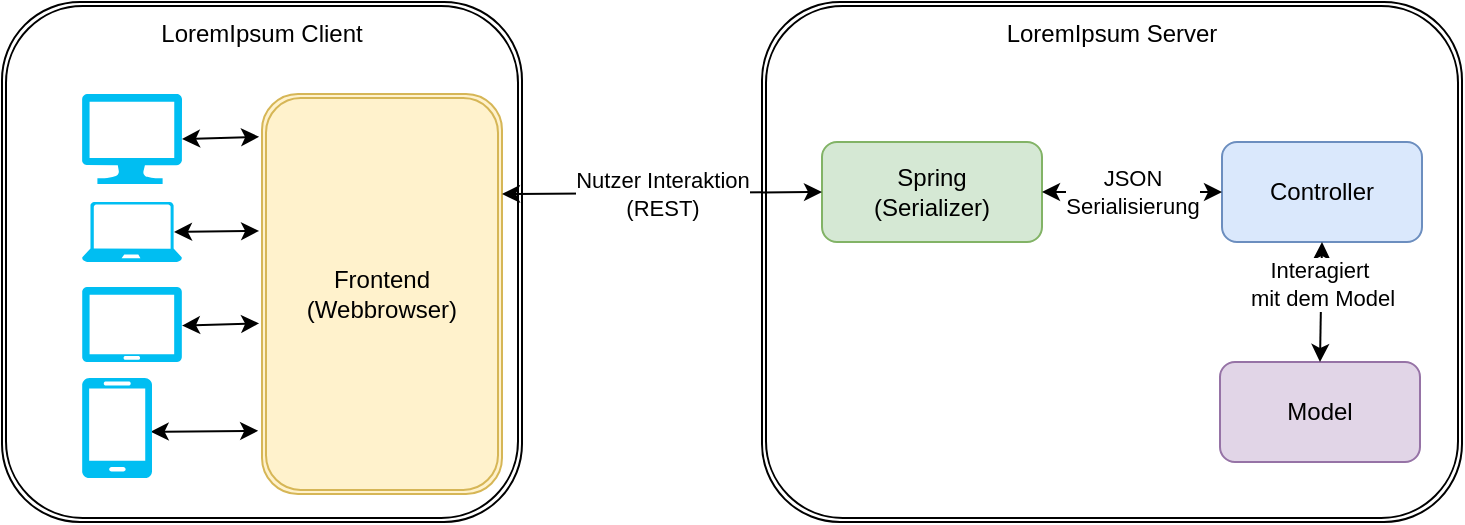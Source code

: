<mxfile version="18.0.3" type="github">
  <diagram id="H-JxIq9hDwRm9EaQoew5" name="Page-1">
    <mxGraphModel dx="912" dy="852" grid="0" gridSize="10" guides="1" tooltips="1" connect="1" arrows="1" fold="1" page="0" pageScale="1" pageWidth="850" pageHeight="1100" math="0" shadow="0">
      <root>
        <mxCell id="0" />
        <mxCell id="1" parent="0" />
        <mxCell id="-WDhDGiW_aDV9kdZC9Ua-2" value="LoremIpsum Client" style="shape=ext;double=1;rounded=1;whiteSpace=wrap;html=1;verticalAlign=top;" vertex="1" parent="1">
          <mxGeometry x="70" y="270" width="260" height="260" as="geometry" />
        </mxCell>
        <mxCell id="-WDhDGiW_aDV9kdZC9Ua-3" value="LoremIpsum Server" style="shape=ext;double=1;rounded=1;whiteSpace=wrap;html=1;verticalAlign=top;" vertex="1" parent="1">
          <mxGeometry x="450" y="270" width="350" height="260" as="geometry" />
        </mxCell>
        <mxCell id="-WDhDGiW_aDV9kdZC9Ua-6" value="Frontend&lt;br&gt;(Webbrowser)" style="shape=ext;double=1;rounded=1;whiteSpace=wrap;html=1;fillColor=#fff2cc;strokeColor=#d6b656;" vertex="1" parent="1">
          <mxGeometry x="200" y="316" width="120" height="200" as="geometry" />
        </mxCell>
        <mxCell id="-WDhDGiW_aDV9kdZC9Ua-8" value="Spring&lt;br&gt;(Serializer)" style="rounded=1;whiteSpace=wrap;html=1;fillColor=#d5e8d4;strokeColor=#82b366;" vertex="1" parent="1">
          <mxGeometry x="480" y="340" width="110" height="50" as="geometry" />
        </mxCell>
        <mxCell id="-WDhDGiW_aDV9kdZC9Ua-9" value="Controller" style="rounded=1;whiteSpace=wrap;html=1;fillColor=#dae8fc;strokeColor=#6c8ebf;" vertex="1" parent="1">
          <mxGeometry x="680" y="340" width="100" height="50" as="geometry" />
        </mxCell>
        <mxCell id="-WDhDGiW_aDV9kdZC9Ua-10" value="Model" style="rounded=1;whiteSpace=wrap;html=1;fillColor=#e1d5e7;strokeColor=#9673a6;" vertex="1" parent="1">
          <mxGeometry x="679" y="450" width="100" height="50" as="geometry" />
        </mxCell>
        <mxCell id="-WDhDGiW_aDV9kdZC9Ua-11" value="JSON&lt;br&gt;Serialisierung" style="endArrow=classic;startArrow=classic;html=1;rounded=0;entryX=0;entryY=0.5;entryDx=0;entryDy=0;exitX=1;exitY=0.5;exitDx=0;exitDy=0;" edge="1" parent="1" source="-WDhDGiW_aDV9kdZC9Ua-8" target="-WDhDGiW_aDV9kdZC9Ua-9">
          <mxGeometry width="50" height="50" relative="1" as="geometry">
            <mxPoint x="550" y="250" as="sourcePoint" />
            <mxPoint x="600" y="200" as="targetPoint" />
          </mxGeometry>
        </mxCell>
        <mxCell id="-WDhDGiW_aDV9kdZC9Ua-12" value="" style="endArrow=classic;startArrow=classic;html=1;rounded=0;entryX=0.5;entryY=1;entryDx=0;entryDy=0;exitX=0.5;exitY=0;exitDx=0;exitDy=0;" edge="1" parent="1" source="-WDhDGiW_aDV9kdZC9Ua-10" target="-WDhDGiW_aDV9kdZC9Ua-9">
          <mxGeometry width="50" height="50" relative="1" as="geometry">
            <mxPoint x="720" y="460" as="sourcePoint" />
            <mxPoint x="770" y="410" as="targetPoint" />
          </mxGeometry>
        </mxCell>
        <mxCell id="-WDhDGiW_aDV9kdZC9Ua-13" value="Interagiert&amp;nbsp;&lt;br&gt;mit dem Model" style="edgeLabel;html=1;align=center;verticalAlign=middle;resizable=0;points=[];" vertex="1" connectable="0" parent="-WDhDGiW_aDV9kdZC9Ua-12">
          <mxGeometry x="0.295" relative="1" as="geometry">
            <mxPoint as="offset" />
          </mxGeometry>
        </mxCell>
        <mxCell id="-WDhDGiW_aDV9kdZC9Ua-14" value="Nutzer Interaktion&lt;br&gt;(REST)" style="endArrow=classic;startArrow=classic;html=1;rounded=0;entryX=0;entryY=0.5;entryDx=0;entryDy=0;exitX=1;exitY=0.25;exitDx=0;exitDy=0;" edge="1" parent="1" source="-WDhDGiW_aDV9kdZC9Ua-6" target="-WDhDGiW_aDV9kdZC9Ua-8">
          <mxGeometry width="50" height="50" relative="1" as="geometry">
            <mxPoint x="440" y="320" as="sourcePoint" />
            <mxPoint x="490" y="270" as="targetPoint" />
          </mxGeometry>
        </mxCell>
        <mxCell id="-WDhDGiW_aDV9kdZC9Ua-15" value="" style="verticalLabelPosition=bottom;html=1;verticalAlign=top;align=center;strokeColor=none;fillColor=#00BEF2;shape=mxgraph.azure.computer;pointerEvents=1;" vertex="1" parent="1">
          <mxGeometry x="110" y="316" width="50" height="45" as="geometry" />
        </mxCell>
        <mxCell id="-WDhDGiW_aDV9kdZC9Ua-16" value="" style="verticalLabelPosition=bottom;html=1;verticalAlign=top;align=center;strokeColor=none;fillColor=#00BEF2;shape=mxgraph.azure.laptop;pointerEvents=1;" vertex="1" parent="1">
          <mxGeometry x="110" y="370" width="50" height="30" as="geometry" />
        </mxCell>
        <mxCell id="-WDhDGiW_aDV9kdZC9Ua-17" value="" style="verticalLabelPosition=bottom;html=1;verticalAlign=top;align=center;strokeColor=none;fillColor=#00BEF2;shape=mxgraph.azure.tablet;pointerEvents=1;" vertex="1" parent="1">
          <mxGeometry x="110" y="412.5" width="50" height="37.5" as="geometry" />
        </mxCell>
        <mxCell id="-WDhDGiW_aDV9kdZC9Ua-19" value="" style="endArrow=classic;startArrow=classic;html=1;rounded=0;exitX=1;exitY=0.5;exitDx=0;exitDy=0;exitPerimeter=0;entryX=-0.012;entryY=0.107;entryDx=0;entryDy=0;entryPerimeter=0;" edge="1" parent="1" source="-WDhDGiW_aDV9kdZC9Ua-15" target="-WDhDGiW_aDV9kdZC9Ua-6">
          <mxGeometry width="50" height="50" relative="1" as="geometry">
            <mxPoint x="210" y="250" as="sourcePoint" />
            <mxPoint x="260" y="200" as="targetPoint" />
          </mxGeometry>
        </mxCell>
        <mxCell id="-WDhDGiW_aDV9kdZC9Ua-20" value="" style="endArrow=classic;startArrow=classic;html=1;rounded=0;exitX=0.92;exitY=0.5;exitDx=0;exitDy=0;exitPerimeter=0;entryX=-0.012;entryY=0.107;entryDx=0;entryDy=0;entryPerimeter=0;" edge="1" parent="1" source="-WDhDGiW_aDV9kdZC9Ua-16">
          <mxGeometry width="50" height="50" relative="1" as="geometry">
            <mxPoint x="160" y="385.55" as="sourcePoint" />
            <mxPoint x="198.56" y="384.45" as="targetPoint" />
          </mxGeometry>
        </mxCell>
        <mxCell id="-WDhDGiW_aDV9kdZC9Ua-21" value="" style="endArrow=classic;startArrow=classic;html=1;rounded=0;exitX=1;exitY=0.5;exitDx=0;exitDy=0;exitPerimeter=0;entryX=-0.012;entryY=0.107;entryDx=0;entryDy=0;entryPerimeter=0;fontStyle=0" edge="1" parent="1">
          <mxGeometry width="50" height="50" relative="1" as="geometry">
            <mxPoint x="160" y="431.8" as="sourcePoint" />
            <mxPoint x="198.56" y="430.7" as="targetPoint" />
          </mxGeometry>
        </mxCell>
        <mxCell id="-WDhDGiW_aDV9kdZC9Ua-22" value="" style="endArrow=classic;startArrow=classic;html=1;rounded=0;exitX=1.019;exitY=0.496;exitDx=0;exitDy=0;exitPerimeter=0;entryX=-0.016;entryY=0.842;entryDx=0;entryDy=0;entryPerimeter=0;fontStyle=1" edge="1" parent="1" target="-WDhDGiW_aDV9kdZC9Ua-6">
          <mxGeometry width="50" height="50" relative="1" as="geometry">
            <mxPoint x="144.342" y="484.88" as="sourcePoint" />
            <mxPoint x="198.56" y="484.45" as="targetPoint" />
          </mxGeometry>
        </mxCell>
        <mxCell id="-WDhDGiW_aDV9kdZC9Ua-24" value="" style="verticalLabelPosition=bottom;html=1;verticalAlign=top;align=center;strokeColor=none;fillColor=#00BEF2;shape=mxgraph.azure.mobile;pointerEvents=1;" vertex="1" parent="1">
          <mxGeometry x="110" y="458" width="35" height="50" as="geometry" />
        </mxCell>
      </root>
    </mxGraphModel>
  </diagram>
</mxfile>

